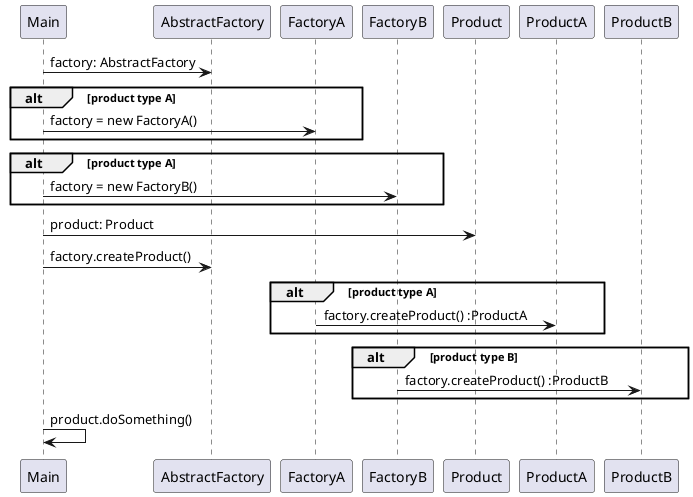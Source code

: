 @startuml "AbstractFactory Pattern"


Main -> AbstractFactory: factory: AbstractFactory

alt product type A
    Main -> FactoryA: factory = new FactoryA()
end

alt product type A
    Main -> FactoryB: factory = new FactoryB()
end


Main -> Product: product: Product
Main -> AbstractFactory: factory.createProduct()

alt product type A
    FactoryA -> ProductA: factory.createProduct() :ProductA
end

alt product type B
    FactoryB -> ProductB: factory.createProduct() :ProductB
end

Main -> Main: product.doSomething()

@enduml